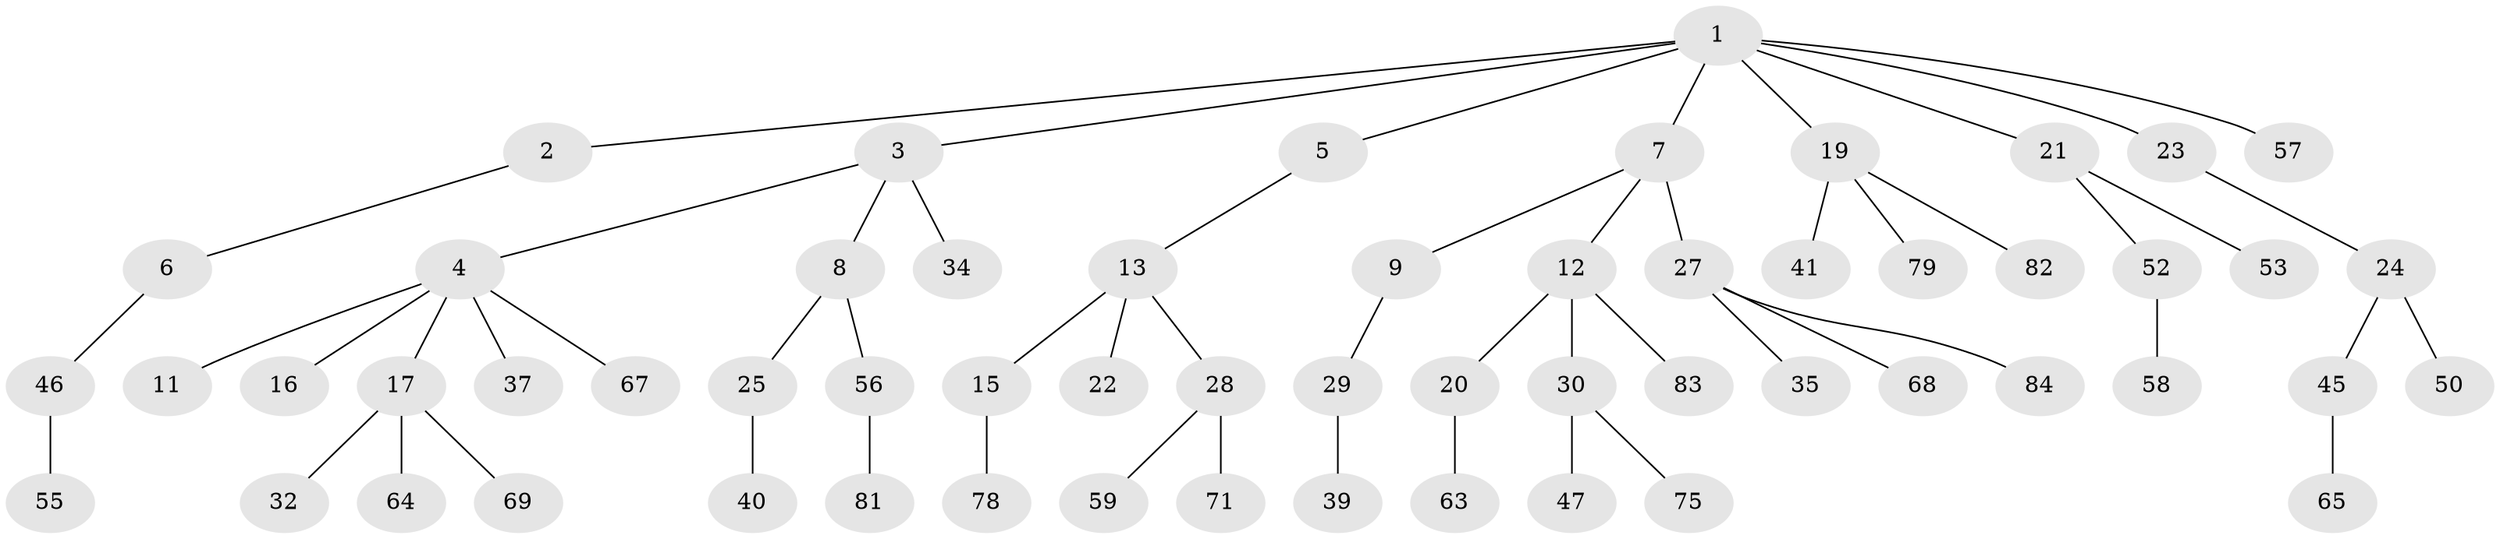 // Generated by graph-tools (version 1.1) at 2025/24/03/03/25 07:24:05]
// undirected, 58 vertices, 57 edges
graph export_dot {
graph [start="1"]
  node [color=gray90,style=filled];
  1 [super="+18"];
  2;
  3 [super="+10"];
  4 [super="+36"];
  5;
  6 [super="+44"];
  7 [super="+85"];
  8 [super="+14"];
  9;
  11;
  12 [super="+66"];
  13 [super="+87"];
  15 [super="+54"];
  16 [super="+48"];
  17 [super="+26"];
  19 [super="+76"];
  20 [super="+88"];
  21 [super="+61"];
  22;
  23 [super="+31"];
  24 [super="+33"];
  25 [super="+38"];
  27 [super="+43"];
  28 [super="+49"];
  29 [super="+74"];
  30;
  32;
  34;
  35 [super="+42"];
  37;
  39 [super="+86"];
  40;
  41;
  45;
  46;
  47 [super="+51"];
  50 [super="+70"];
  52 [super="+72"];
  53;
  55 [super="+60"];
  56 [super="+80"];
  57 [super="+62"];
  58;
  59 [super="+89"];
  63;
  64 [super="+77"];
  65;
  67;
  68;
  69 [super="+73"];
  71 [super="+90"];
  75;
  78;
  79;
  81;
  82;
  83;
  84;
  1 -- 2;
  1 -- 3;
  1 -- 5;
  1 -- 7;
  1 -- 57;
  1 -- 19;
  1 -- 21;
  1 -- 23;
  2 -- 6;
  3 -- 4;
  3 -- 8;
  3 -- 34;
  4 -- 11;
  4 -- 16;
  4 -- 17;
  4 -- 37;
  4 -- 67;
  5 -- 13;
  6 -- 46;
  7 -- 9;
  7 -- 12;
  7 -- 27;
  8 -- 25;
  8 -- 56;
  9 -- 29;
  12 -- 20;
  12 -- 30;
  12 -- 83;
  13 -- 15;
  13 -- 22;
  13 -- 28;
  15 -- 78;
  17 -- 64;
  17 -- 69;
  17 -- 32;
  19 -- 41;
  19 -- 79;
  19 -- 82;
  20 -- 63;
  21 -- 52;
  21 -- 53;
  23 -- 24;
  24 -- 50;
  24 -- 45;
  25 -- 40;
  27 -- 35;
  27 -- 84;
  27 -- 68;
  28 -- 59;
  28 -- 71;
  29 -- 39;
  30 -- 47;
  30 -- 75;
  45 -- 65;
  46 -- 55;
  52 -- 58;
  56 -- 81;
}
